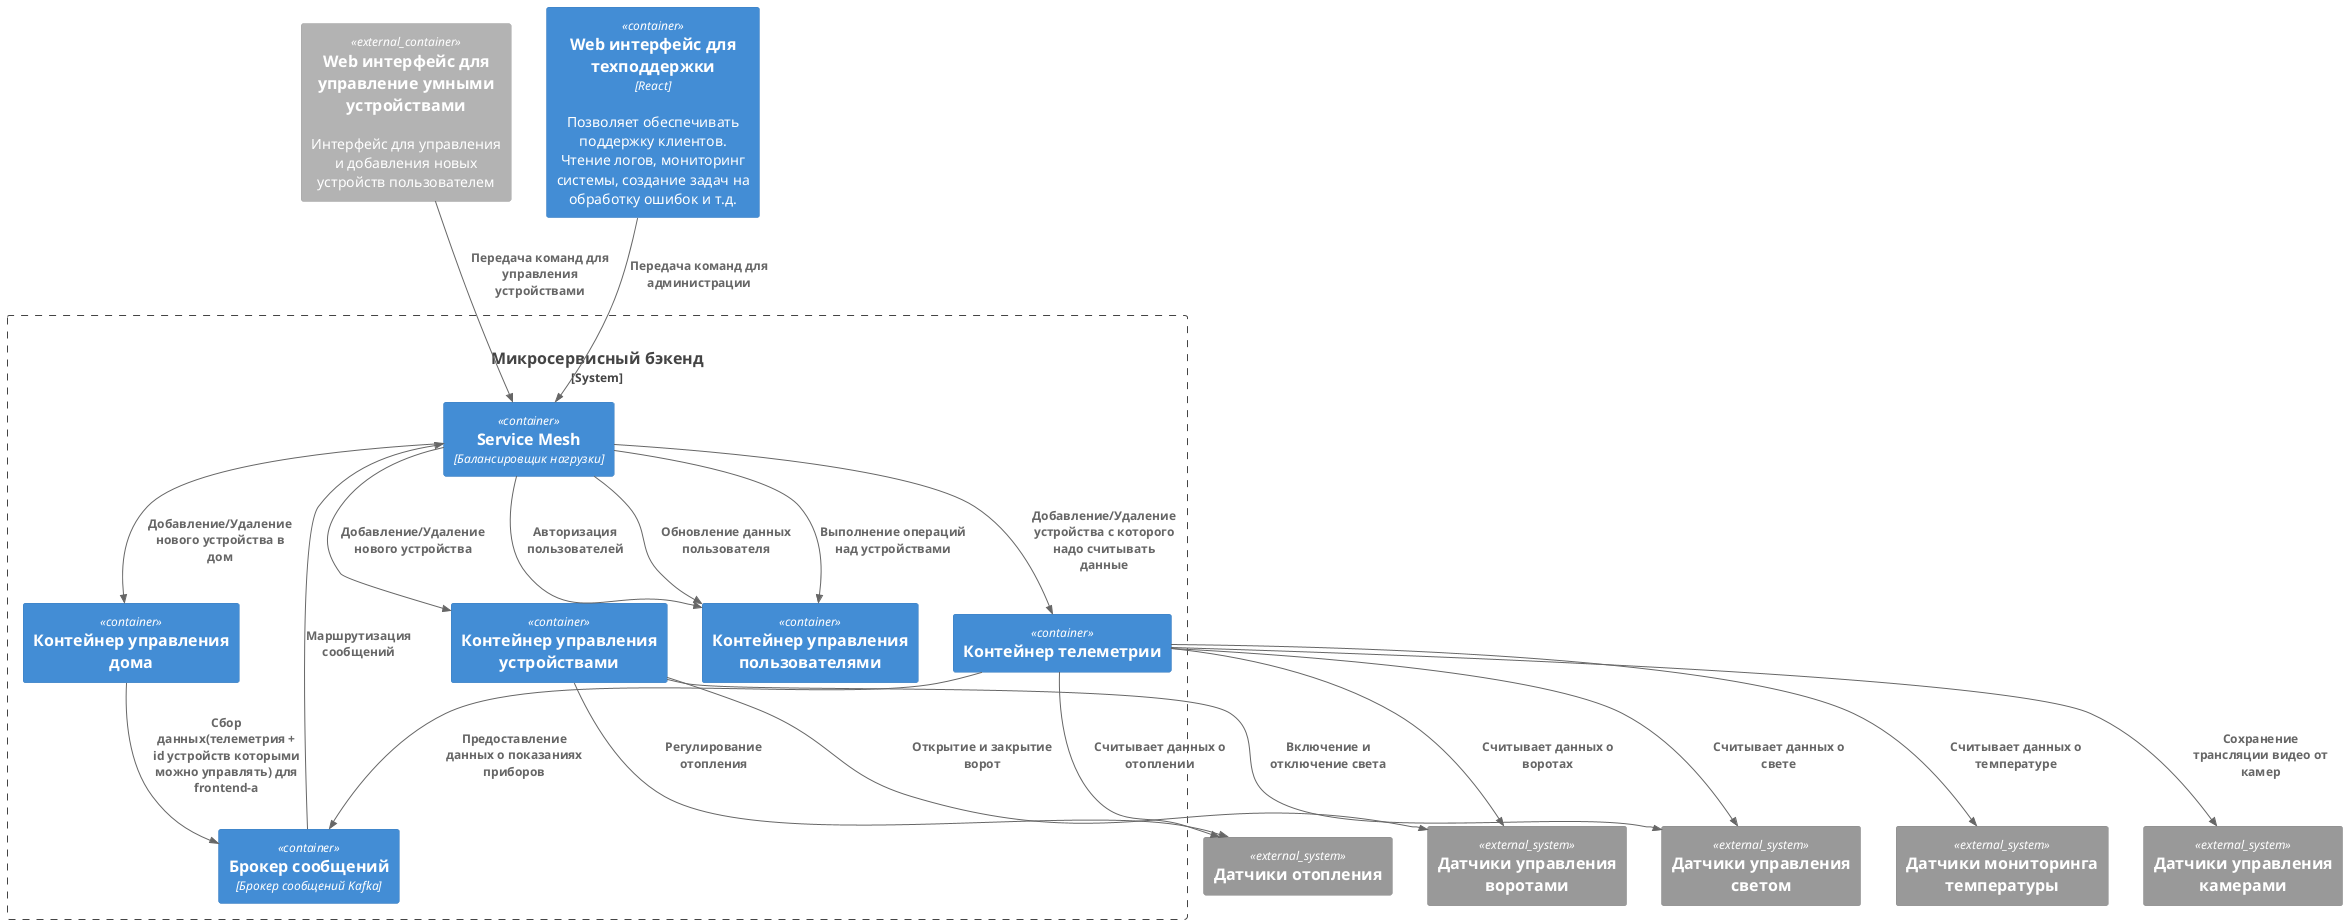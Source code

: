 @startuml
!include <C4/C4_Container>

System_Boundary(backend, "Микросервисный бэкенд", "Управляет умными устройствами") {   
    Container(service_mesh, "Service Mesh", "Балансировщик нагрузки")   
    Container(broker, "Брокер сообщений", "Брокер сообщений Kafka")
    
    Container(device_manager, "Контейнер управления устройствами")
    Container(telemetry_manager, "Контейнер телеметрии")
    Container(house_manager, "Контейнер управления дома")
    Container(user_manager, "Контейнер управления пользователями") 
}
Container_Ext(frontend, "Web интерфейс для управление умными устройствами", "", "Интерфейс для управления и добавления новых устройств пользователем")
Container(admin_frontend, "Web интерфейс для техподдержки", "React", "Позволяет обеспечивать поддержку клиентов. Чтение логов, мониторинг системы, создание задач на обработку ошибок и т.д.")
System_Ext(sensor1, "Датчики мониторинга температуры")
System_Ext(sensor2, "Датчики отопления")
System_Ext(sensor3, "Датчики управления светом")
System_Ext(sensor4, "Датчики управления воротами")
System_Ext(sensor5, "Датчики управления камерами")

Rel(broker, service_mesh, "Маршрутизация сообщений")
Rel(frontend, service_mesh, "Передача команд для управления устройствами")
Rel(admin_frontend, service_mesh, "Передача команд для администрации")

Rel(service_mesh, user_manager, "Выполнение операций над устройствами")
Rel(service_mesh, device_manager, "Добавление/Удаление нового устройства")
Rel(device_manager, sensor2, "Регулирование отопления")
Rel(device_manager, sensor3, "Включение и отключение света")
Rel(device_manager, sensor4, "Открытие и закрытие ворот")

Rel(service_mesh, telemetry_manager, "Добавление/Удаление устройства с которого надо считывать данные")
Rel(telemetry_manager, sensor1, "Считывает данных о температуре")
Rel(telemetry_manager, sensor2, "Считывает данных о отоплении")
Rel(telemetry_manager, sensor3, "Считывает данных о свете")
Rel(telemetry_manager, sensor4, "Считывает данных о воротах")
Rel(telemetry_manager, sensor5, "Сохранение трансляции видео от камер")
Rel(telemetry_manager, broker, "Предоставление данных о показаниях приборов")

Rel(service_mesh, house_manager, "Добавление/Удаление нового устройства в дом")
Rel(house_manager, broker, "Сбор данных(телеметрия + id устройств которыми можно управлять) для frontend-а")

Rel(service_mesh, user_manager, "Авторизация пользователей")
Rel(service_mesh, user_manager, "Обновление данных пользователя")


@enduml